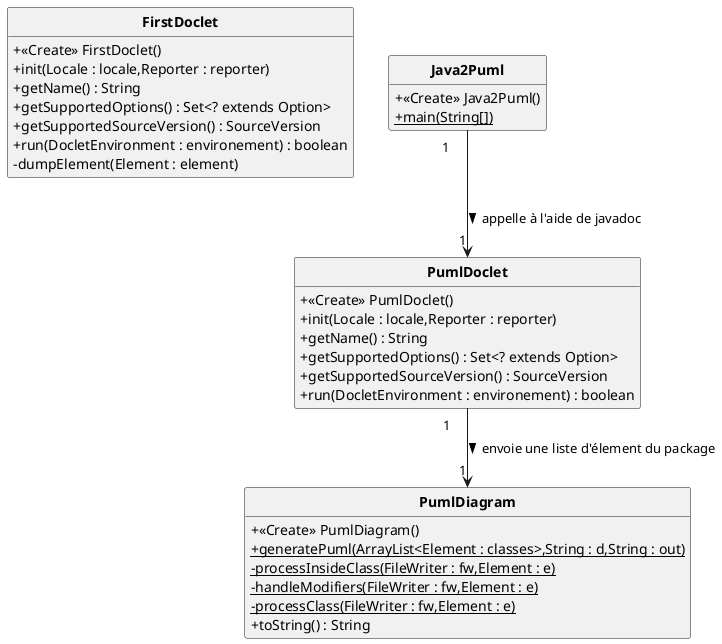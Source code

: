 @startuml
'https://plantuml.com/class-diagram
 skinparam classAttributeIconSize 0
skinparam classFontStyle Bold
skinparam style strictuml
hide empty members

class FirstDoclet{
+ <<Create>> FirstDoclet()
+ init(Locale : locale,Reporter : reporter)
+ getName() : String
+ getSupportedOptions() : Set<? extends Option>
+ getSupportedSourceVersion() : SourceVersion
+ run(DocletEnvironment : environement) : boolean
- dumpElement(Element : element)
 }
class PumlDoclet{
+ <<Create>> PumlDoclet()
+ init(Locale : locale,Reporter : reporter)
+ getName() : String
+ getSupportedOptions() : Set<? extends Option>
+ getSupportedSourceVersion() : SourceVersion
+ run(DocletEnvironment : environement) : boolean

 }
class PumlDiagram{
+ <<Create>> PumlDiagram()
+ {static} generatePuml(ArrayList<Element : classes>,String : d,String : out)
- {static} processInsideClass(FileWriter : fw,Element : e)
- {static} handleModifiers(FileWriter : fw,Element : e)
- {static} processClass(FileWriter : fw,Element : e)
+ toString() : String

 }
class Java2Puml{
+ <<Create>> Java2Puml()
+ {static} main(String[])
 }

Java2Puml " 1\t" --> "\t1" PumlDoclet : appelle à l'aide de javadoc >
PumlDoclet " 1\t" --> "\t1" PumlDiagram : envoie une liste d'élement du package >

@enduml

